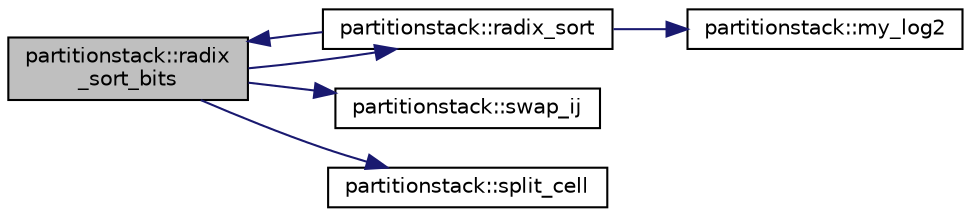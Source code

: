 digraph "partitionstack::radix_sort_bits"
{
  edge [fontname="Helvetica",fontsize="10",labelfontname="Helvetica",labelfontsize="10"];
  node [fontname="Helvetica",fontsize="10",shape=record];
  rankdir="LR";
  Node884 [label="partitionstack::radix\l_sort_bits",height=0.2,width=0.4,color="black", fillcolor="grey75", style="filled", fontcolor="black"];
  Node884 -> Node885 [color="midnightblue",fontsize="10",style="solid",fontname="Helvetica"];
  Node885 [label="partitionstack::radix_sort",height=0.2,width=0.4,color="black", fillcolor="white", style="filled",URL="$d3/d87/classpartitionstack.html#a9ab564e8289467768e46fea7d6f8711e"];
  Node885 -> Node886 [color="midnightblue",fontsize="10",style="solid",fontname="Helvetica"];
  Node886 [label="partitionstack::my_log2",height=0.2,width=0.4,color="black", fillcolor="white", style="filled",URL="$d3/d87/classpartitionstack.html#a9dbf8975a2c5a2701e8c8b94d6ee7d5e"];
  Node885 -> Node884 [color="midnightblue",fontsize="10",style="solid",fontname="Helvetica"];
  Node884 -> Node887 [color="midnightblue",fontsize="10",style="solid",fontname="Helvetica"];
  Node887 [label="partitionstack::swap_ij",height=0.2,width=0.4,color="black", fillcolor="white", style="filled",URL="$d3/d87/classpartitionstack.html#a9b1d34fca91b9736a27af68df0723d6f"];
  Node884 -> Node888 [color="midnightblue",fontsize="10",style="solid",fontname="Helvetica"];
  Node888 [label="partitionstack::split_cell",height=0.2,width=0.4,color="black", fillcolor="white", style="filled",URL="$d3/d87/classpartitionstack.html#aafceac783d21309e491df61254f41244"];
}

